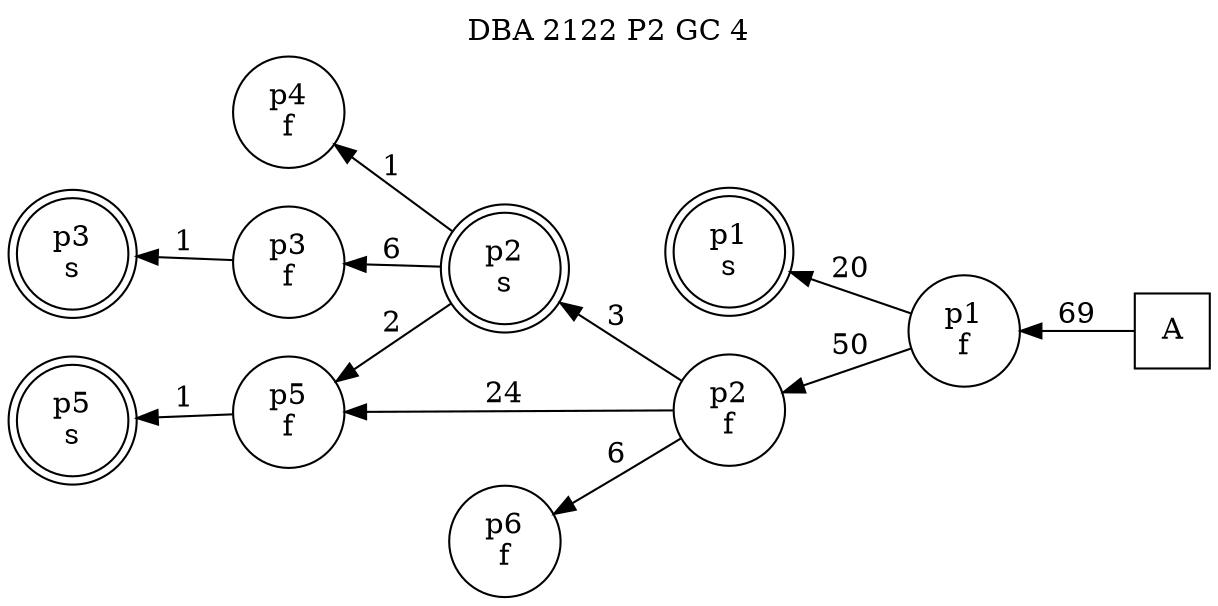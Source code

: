 digraph DBA_2122_P2_GC_4_GOOD {
labelloc="tl"
label= " DBA 2122 P2 GC 4 "
rankdir="RL";
graph [ size=" 10 , 10 !"]

"A" [shape="square" label="A"]
"p1_f" [shape="circle" label="p1
f"]
"p1_s" [shape="doublecircle" label="p1
s"]
"p2_f" [shape="circle" label="p2
f"]
"p2_s" [shape="doublecircle" label="p2
s"]
"p3_f" [shape="circle" label="p3
f"]
"p3_s" [shape="doublecircle" label="p3
s"]
"p5_f" [shape="circle" label="p5
f"]
"p4_f" [shape="circle" label="p4
f"]
"p6_f" [shape="circle" label="p6
f"]
"p5_s" [shape="doublecircle" label="p5
s"]
"A" -> "p1_f" [ label=69]
"p1_f" -> "p1_s" [ label=20]
"p1_f" -> "p2_f" [ label=50]
"p2_f" -> "p2_s" [ label=3]
"p2_f" -> "p5_f" [ label=24]
"p2_f" -> "p6_f" [ label=6]
"p2_s" -> "p3_f" [ label=6]
"p2_s" -> "p5_f" [ label=2]
"p2_s" -> "p4_f" [ label=1]
"p3_f" -> "p3_s" [ label=1]
"p5_f" -> "p5_s" [ label=1]
}
